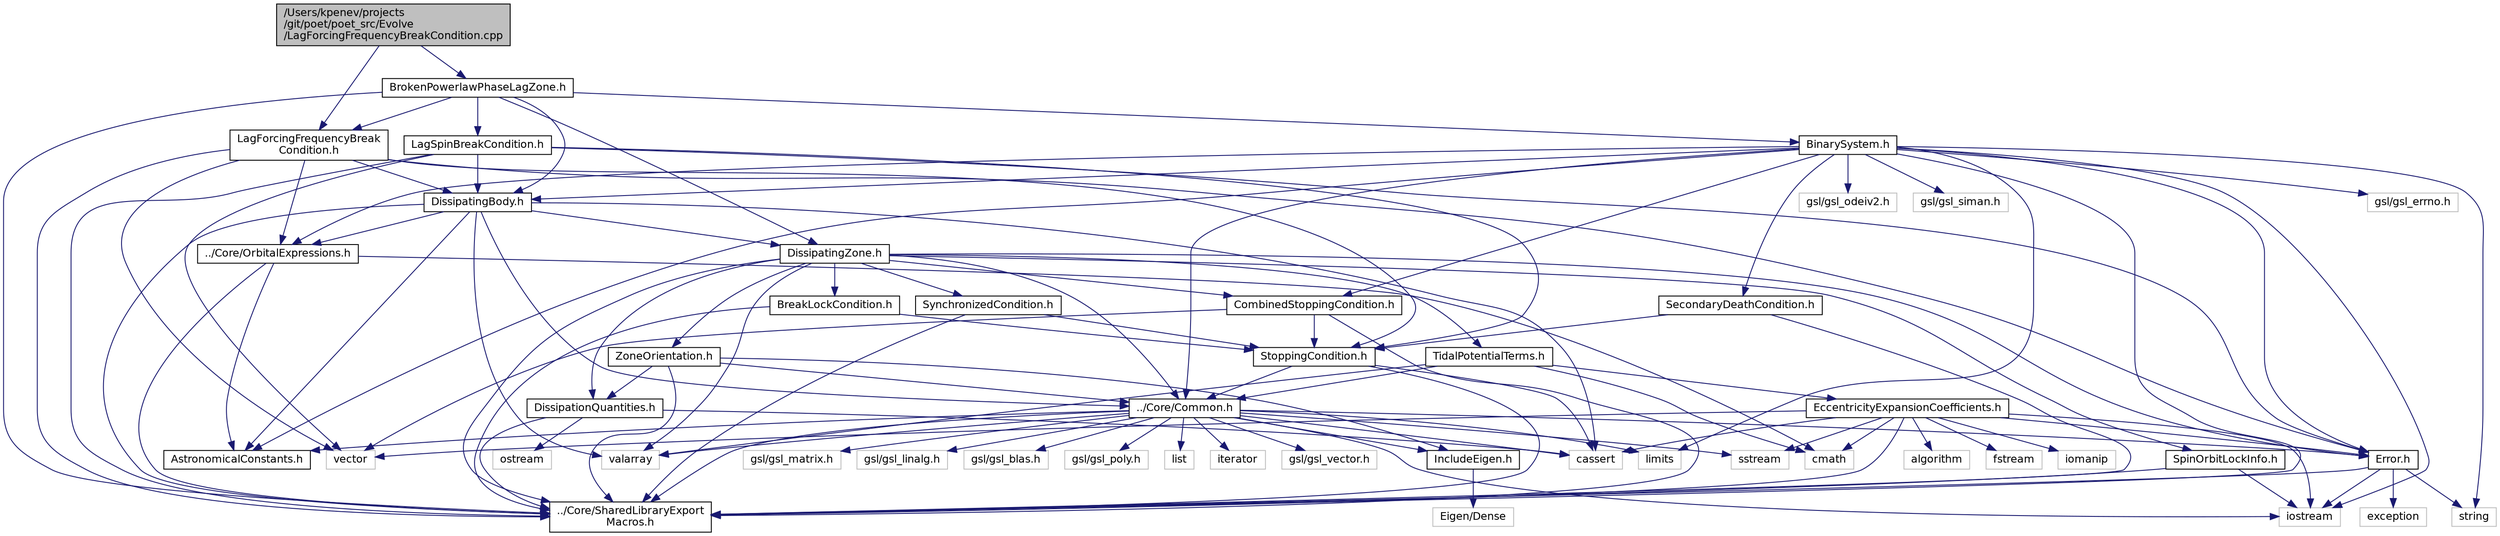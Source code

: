 digraph "/Users/kpenev/projects/git/poet/poet_src/Evolve/LagForcingFrequencyBreakCondition.cpp"
{
 // INTERACTIVE_SVG=YES
  edge [fontname="Helvetica",fontsize="12",labelfontname="Helvetica",labelfontsize="12"];
  node [fontname="Helvetica",fontsize="12",shape=record];
  Node0 [label="/Users/kpenev/projects\l/git/poet/poet_src/Evolve\l/LagForcingFrequencyBreakCondition.cpp",height=0.2,width=0.4,color="black", fillcolor="grey75", style="filled", fontcolor="black"];
  Node0 -> Node1 [color="midnightblue",fontsize="12",style="solid",fontname="Helvetica"];
  Node1 [label="LagForcingFrequencyBreak\lCondition.h",height=0.2,width=0.4,color="black", fillcolor="white", style="filled",URL="$LagForcingFrequencyBreakCondition_8h.html",tooltip="Declares a stopping condition satisfied when a forcing frequency reaches a critical value..."];
  Node1 -> Node2 [color="midnightblue",fontsize="12",style="solid",fontname="Helvetica"];
  Node2 [label="../Core/SharedLibraryExport\lMacros.h",height=0.2,width=0.4,color="black", fillcolor="white", style="filled",URL="$SharedLibraryExportMacros_8h_source.html"];
  Node1 -> Node3 [color="midnightblue",fontsize="12",style="solid",fontname="Helvetica"];
  Node3 [label="StoppingCondition.h",height=0.2,width=0.4,color="black", fillcolor="white", style="filled",URL="$StoppingCondition_8h.html",tooltip="Defines the various stopping conditions needed by OrbitSolver. "];
  Node3 -> Node2 [color="midnightblue",fontsize="12",style="solid",fontname="Helvetica"];
  Node3 -> Node4 [color="midnightblue",fontsize="12",style="solid",fontname="Helvetica"];
  Node4 [label="../Core/Common.h",height=0.2,width=0.4,color="black", fillcolor="white", style="filled",URL="$Core_2Common_8h.html",tooltip="Declaration of some general purpose utilities. "];
  Node4 -> Node5 [color="midnightblue",fontsize="12",style="solid",fontname="Helvetica"];
  Node5 [label="list",height=0.2,width=0.4,color="grey75", fillcolor="white", style="filled"];
  Node4 -> Node6 [color="midnightblue",fontsize="12",style="solid",fontname="Helvetica"];
  Node6 [label="valarray",height=0.2,width=0.4,color="grey75", fillcolor="white", style="filled"];
  Node4 -> Node7 [color="midnightblue",fontsize="12",style="solid",fontname="Helvetica"];
  Node7 [label="limits",height=0.2,width=0.4,color="grey75", fillcolor="white", style="filled"];
  Node4 -> Node8 [color="midnightblue",fontsize="12",style="solid",fontname="Helvetica"];
  Node8 [label="sstream",height=0.2,width=0.4,color="grey75", fillcolor="white", style="filled"];
  Node4 -> Node9 [color="midnightblue",fontsize="12",style="solid",fontname="Helvetica"];
  Node9 [label="iostream",height=0.2,width=0.4,color="grey75", fillcolor="white", style="filled"];
  Node4 -> Node10 [color="midnightblue",fontsize="12",style="solid",fontname="Helvetica"];
  Node10 [label="iterator",height=0.2,width=0.4,color="grey75", fillcolor="white", style="filled"];
  Node4 -> Node11 [color="midnightblue",fontsize="12",style="solid",fontname="Helvetica"];
  Node11 [label="gsl/gsl_vector.h",height=0.2,width=0.4,color="grey75", fillcolor="white", style="filled"];
  Node4 -> Node12 [color="midnightblue",fontsize="12",style="solid",fontname="Helvetica"];
  Node12 [label="gsl/gsl_matrix.h",height=0.2,width=0.4,color="grey75", fillcolor="white", style="filled"];
  Node4 -> Node13 [color="midnightblue",fontsize="12",style="solid",fontname="Helvetica"];
  Node13 [label="gsl/gsl_linalg.h",height=0.2,width=0.4,color="grey75", fillcolor="white", style="filled"];
  Node4 -> Node14 [color="midnightblue",fontsize="12",style="solid",fontname="Helvetica"];
  Node14 [label="gsl/gsl_blas.h",height=0.2,width=0.4,color="grey75", fillcolor="white", style="filled"];
  Node4 -> Node15 [color="midnightblue",fontsize="12",style="solid",fontname="Helvetica"];
  Node15 [label="gsl/gsl_poly.h",height=0.2,width=0.4,color="grey75", fillcolor="white", style="filled"];
  Node4 -> Node16 [color="midnightblue",fontsize="12",style="solid",fontname="Helvetica"];
  Node16 [label="cassert",height=0.2,width=0.4,color="grey75", fillcolor="white", style="filled"];
  Node4 -> Node2 [color="midnightblue",fontsize="12",style="solid",fontname="Helvetica"];
  Node4 -> Node17 [color="midnightblue",fontsize="12",style="solid",fontname="Helvetica"];
  Node17 [label="Error.h",height=0.2,width=0.4,color="black", fillcolor="white", style="filled",URL="$Error_8h.html",tooltip="Defines the exception hierarchy used by this code. "];
  Node17 -> Node2 [color="midnightblue",fontsize="12",style="solid",fontname="Helvetica"];
  Node17 -> Node9 [color="midnightblue",fontsize="12",style="solid",fontname="Helvetica"];
  Node17 -> Node18 [color="midnightblue",fontsize="12",style="solid",fontname="Helvetica"];
  Node18 [label="exception",height=0.2,width=0.4,color="grey75", fillcolor="white", style="filled"];
  Node17 -> Node19 [color="midnightblue",fontsize="12",style="solid",fontname="Helvetica"];
  Node19 [label="string",height=0.2,width=0.4,color="grey75", fillcolor="white", style="filled"];
  Node4 -> Node20 [color="midnightblue",fontsize="12",style="solid",fontname="Helvetica"];
  Node20 [label="AstronomicalConstants.h",height=0.2,width=0.4,color="black", fillcolor="white", style="filled",URL="$AstronomicalConstants_8h.html",tooltip="Defines various astronomical constants. "];
  Node4 -> Node21 [color="midnightblue",fontsize="12",style="solid",fontname="Helvetica"];
  Node21 [label="IncludeEigen.h",height=0.2,width=0.4,color="black", fillcolor="white", style="filled",URL="$IncludeEigen_8h_source.html"];
  Node21 -> Node22 [color="midnightblue",fontsize="12",style="solid",fontname="Helvetica"];
  Node22 [label="Eigen/Dense",height=0.2,width=0.4,color="grey75", fillcolor="white", style="filled"];
  Node3 -> Node16 [color="midnightblue",fontsize="12",style="solid",fontname="Helvetica"];
  Node1 -> Node23 [color="midnightblue",fontsize="12",style="solid",fontname="Helvetica"];
  Node23 [label="DissipatingBody.h",height=0.2,width=0.4,color="black", fillcolor="white", style="filled",URL="$DissipatingBody_8h.html",tooltip="Declares the DissipatingBody class. "];
  Node23 -> Node2 [color="midnightblue",fontsize="12",style="solid",fontname="Helvetica"];
  Node23 -> Node24 [color="midnightblue",fontsize="12",style="solid",fontname="Helvetica"];
  Node24 [label="DissipatingZone.h",height=0.2,width=0.4,color="black", fillcolor="white", style="filled",URL="$DissipatingZone_8h.html",tooltip="Declares a class representing one zone of a body dissipative to tidal distortions. "];
  Node24 -> Node25 [color="midnightblue",fontsize="12",style="solid",fontname="Helvetica"];
  Node25 [label="ZoneOrientation.h",height=0.2,width=0.4,color="black", fillcolor="white", style="filled",URL="$ZoneOrientation_8h.html",tooltip="Declares a class for orientations of zones of DissipatingBody objects. "];
  Node25 -> Node2 [color="midnightblue",fontsize="12",style="solid",fontname="Helvetica"];
  Node25 -> Node26 [color="midnightblue",fontsize="12",style="solid",fontname="Helvetica"];
  Node26 [label="DissipationQuantities.h",height=0.2,width=0.4,color="black", fillcolor="white", style="filled",URL="$DissipationQuantities_8h.html",tooltip="Declaration of enumerations of dissipation quantities and derivatives. "];
  Node26 -> Node2 [color="midnightblue",fontsize="12",style="solid",fontname="Helvetica"];
  Node26 -> Node27 [color="midnightblue",fontsize="12",style="solid",fontname="Helvetica"];
  Node27 [label="ostream",height=0.2,width=0.4,color="grey75", fillcolor="white", style="filled"];
  Node26 -> Node16 [color="midnightblue",fontsize="12",style="solid",fontname="Helvetica"];
  Node25 -> Node4 [color="midnightblue",fontsize="12",style="solid",fontname="Helvetica"];
  Node25 -> Node21 [color="midnightblue",fontsize="12",style="solid",fontname="Helvetica"];
  Node24 -> Node2 [color="midnightblue",fontsize="12",style="solid",fontname="Helvetica"];
  Node24 -> Node17 [color="midnightblue",fontsize="12",style="solid",fontname="Helvetica"];
  Node24 -> Node28 [color="midnightblue",fontsize="12",style="solid",fontname="Helvetica"];
  Node28 [label="TidalPotentialTerms.h",height=0.2,width=0.4,color="black", fillcolor="white", style="filled",URL="$TidalPotentialTerms_8h.html",tooltip="Declare an interface for evaluating the expansion of the tidal potential. "];
  Node28 -> Node29 [color="midnightblue",fontsize="12",style="solid",fontname="Helvetica"];
  Node29 [label="cmath",height=0.2,width=0.4,color="grey75", fillcolor="white", style="filled"];
  Node28 -> Node6 [color="midnightblue",fontsize="12",style="solid",fontname="Helvetica"];
  Node28 -> Node30 [color="midnightblue",fontsize="12",style="solid",fontname="Helvetica"];
  Node30 [label="EccentricityExpansionCoefficients.h",height=0.2,width=0.4,color="black", fillcolor="white", style="filled",URL="$EccentricityExpansionCoefficients_8h.html",tooltip="Declares a class which provides the [  coefficients]{InclinationEccentricity_pms1}. "];
  Node30 -> Node2 [color="midnightblue",fontsize="12",style="solid",fontname="Helvetica"];
  Node30 -> Node17 [color="midnightblue",fontsize="12",style="solid",fontname="Helvetica"];
  Node30 -> Node31 [color="midnightblue",fontsize="12",style="solid",fontname="Helvetica"];
  Node31 [label="vector",height=0.2,width=0.4,color="grey75", fillcolor="white", style="filled"];
  Node30 -> Node32 [color="midnightblue",fontsize="12",style="solid",fontname="Helvetica"];
  Node32 [label="fstream",height=0.2,width=0.4,color="grey75", fillcolor="white", style="filled"];
  Node30 -> Node33 [color="midnightblue",fontsize="12",style="solid",fontname="Helvetica"];
  Node33 [label="iomanip",height=0.2,width=0.4,color="grey75", fillcolor="white", style="filled"];
  Node30 -> Node29 [color="midnightblue",fontsize="12",style="solid",fontname="Helvetica"];
  Node30 -> Node9 [color="midnightblue",fontsize="12",style="solid",fontname="Helvetica"];
  Node30 -> Node8 [color="midnightblue",fontsize="12",style="solid",fontname="Helvetica"];
  Node30 -> Node16 [color="midnightblue",fontsize="12",style="solid",fontname="Helvetica"];
  Node30 -> Node34 [color="midnightblue",fontsize="12",style="solid",fontname="Helvetica"];
  Node34 [label="algorithm",height=0.2,width=0.4,color="grey75", fillcolor="white", style="filled"];
  Node28 -> Node4 [color="midnightblue",fontsize="12",style="solid",fontname="Helvetica"];
  Node24 -> Node26 [color="midnightblue",fontsize="12",style="solid",fontname="Helvetica"];
  Node24 -> Node35 [color="midnightblue",fontsize="12",style="solid",fontname="Helvetica"];
  Node35 [label="SpinOrbitLockInfo.h",height=0.2,width=0.4,color="black", fillcolor="white", style="filled",URL="$SpinOrbitLockInfo_8h.html",tooltip="Defines the SpinOrbitLockInfo class. "];
  Node35 -> Node2 [color="midnightblue",fontsize="12",style="solid",fontname="Helvetica"];
  Node35 -> Node9 [color="midnightblue",fontsize="12",style="solid",fontname="Helvetica"];
  Node24 -> Node36 [color="midnightblue",fontsize="12",style="solid",fontname="Helvetica"];
  Node36 [label="CombinedStoppingCondition.h",height=0.2,width=0.4,color="black", fillcolor="white", style="filled",URL="$CombinedStoppingCondition_8h.html",tooltip="Declares a class for a stopping condition that combines other stopping conditions. "];
  Node36 -> Node2 [color="midnightblue",fontsize="12",style="solid",fontname="Helvetica"];
  Node36 -> Node3 [color="midnightblue",fontsize="12",style="solid",fontname="Helvetica"];
  Node36 -> Node31 [color="midnightblue",fontsize="12",style="solid",fontname="Helvetica"];
  Node24 -> Node37 [color="midnightblue",fontsize="12",style="solid",fontname="Helvetica"];
  Node37 [label="BreakLockCondition.h",height=0.2,width=0.4,color="black", fillcolor="white", style="filled",URL="$BreakLockCondition_8h.html",tooltip="Declares a class for a stopping condition monitoring when a locked zone loses the lock..."];
  Node37 -> Node2 [color="midnightblue",fontsize="12",style="solid",fontname="Helvetica"];
  Node37 -> Node3 [color="midnightblue",fontsize="12",style="solid",fontname="Helvetica"];
  Node24 -> Node38 [color="midnightblue",fontsize="12",style="solid",fontname="Helvetica"];
  Node38 [label="SynchronizedCondition.h",height=0.2,width=0.4,color="black", fillcolor="white", style="filled",URL="$SynchronizedCondition_8h.html",tooltip="Declares a stopping condition monitoring spin-orbit synchronization. "];
  Node38 -> Node2 [color="midnightblue",fontsize="12",style="solid",fontname="Helvetica"];
  Node38 -> Node3 [color="midnightblue",fontsize="12",style="solid",fontname="Helvetica"];
  Node24 -> Node4 [color="midnightblue",fontsize="12",style="solid",fontname="Helvetica"];
  Node24 -> Node6 [color="midnightblue",fontsize="12",style="solid",fontname="Helvetica"];
  Node23 -> Node39 [color="midnightblue",fontsize="12",style="solid",fontname="Helvetica"];
  Node39 [label="../Core/OrbitalExpressions.h",height=0.2,width=0.4,color="black", fillcolor="white", style="filled",URL="$OrbitalExpressions_8h.html",tooltip="A collection of functions which calculate various quantities for two body orbits. ..."];
  Node39 -> Node2 [color="midnightblue",fontsize="12",style="solid",fontname="Helvetica"];
  Node39 -> Node29 [color="midnightblue",fontsize="12",style="solid",fontname="Helvetica"];
  Node39 -> Node20 [color="midnightblue",fontsize="12",style="solid",fontname="Helvetica"];
  Node23 -> Node20 [color="midnightblue",fontsize="12",style="solid",fontname="Helvetica"];
  Node23 -> Node4 [color="midnightblue",fontsize="12",style="solid",fontname="Helvetica"];
  Node23 -> Node6 [color="midnightblue",fontsize="12",style="solid",fontname="Helvetica"];
  Node23 -> Node16 [color="midnightblue",fontsize="12",style="solid",fontname="Helvetica"];
  Node1 -> Node39 [color="midnightblue",fontsize="12",style="solid",fontname="Helvetica"];
  Node1 -> Node17 [color="midnightblue",fontsize="12",style="solid",fontname="Helvetica"];
  Node1 -> Node31 [color="midnightblue",fontsize="12",style="solid",fontname="Helvetica"];
  Node0 -> Node40 [color="midnightblue",fontsize="12",style="solid",fontname="Helvetica"];
  Node40 [label="BrokenPowerlawPhaseLagZone.h",height=0.2,width=0.4,color="black", fillcolor="white", style="filled",URL="$BrokenPowerlawPhaseLagZone_8h.html",tooltip="Declares the class that provides the phase lag function to DissipatingZone objects. "];
  Node40 -> Node2 [color="midnightblue",fontsize="12",style="solid",fontname="Helvetica"];
  Node40 -> Node24 [color="midnightblue",fontsize="12",style="solid",fontname="Helvetica"];
  Node40 -> Node23 [color="midnightblue",fontsize="12",style="solid",fontname="Helvetica"];
  Node40 -> Node41 [color="midnightblue",fontsize="12",style="solid",fontname="Helvetica"];
  Node41 [label="BinarySystem.h",height=0.2,width=0.4,color="black", fillcolor="white", style="filled",URL="$BinarySystem_8h.html",tooltip="Defines the BinarySystem class. "];
  Node41 -> Node2 [color="midnightblue",fontsize="12",style="solid",fontname="Helvetica"];
  Node41 -> Node23 [color="midnightblue",fontsize="12",style="solid",fontname="Helvetica"];
  Node41 -> Node36 [color="midnightblue",fontsize="12",style="solid",fontname="Helvetica"];
  Node41 -> Node42 [color="midnightblue",fontsize="12",style="solid",fontname="Helvetica"];
  Node42 [label="SecondaryDeathCondition.h",height=0.2,width=0.4,color="black", fillcolor="white", style="filled",URL="$SecondaryDeathCondition_8h.html",tooltip="Declares a stopping condition class monitoring for the death of the secondary object. "];
  Node42 -> Node2 [color="midnightblue",fontsize="12",style="solid",fontname="Helvetica"];
  Node42 -> Node3 [color="midnightblue",fontsize="12",style="solid",fontname="Helvetica"];
  Node41 -> Node20 [color="midnightblue",fontsize="12",style="solid",fontname="Helvetica"];
  Node41 -> Node4 [color="midnightblue",fontsize="12",style="solid",fontname="Helvetica"];
  Node41 -> Node39 [color="midnightblue",fontsize="12",style="solid",fontname="Helvetica"];
  Node41 -> Node17 [color="midnightblue",fontsize="12",style="solid",fontname="Helvetica"];
  Node41 -> Node43 [color="midnightblue",fontsize="12",style="solid",fontname="Helvetica"];
  Node43 [label="gsl/gsl_errno.h",height=0.2,width=0.4,color="grey75", fillcolor="white", style="filled"];
  Node41 -> Node44 [color="midnightblue",fontsize="12",style="solid",fontname="Helvetica"];
  Node44 [label="gsl/gsl_odeiv2.h",height=0.2,width=0.4,color="grey75", fillcolor="white", style="filled"];
  Node41 -> Node45 [color="midnightblue",fontsize="12",style="solid",fontname="Helvetica"];
  Node45 [label="gsl/gsl_siman.h",height=0.2,width=0.4,color="grey75", fillcolor="white", style="filled"];
  Node41 -> Node19 [color="midnightblue",fontsize="12",style="solid",fontname="Helvetica"];
  Node41 -> Node7 [color="midnightblue",fontsize="12",style="solid",fontname="Helvetica"];
  Node41 -> Node9 [color="midnightblue",fontsize="12",style="solid",fontname="Helvetica"];
  Node40 -> Node1 [color="midnightblue",fontsize="12",style="solid",fontname="Helvetica"];
  Node40 -> Node46 [color="midnightblue",fontsize="12",style="solid",fontname="Helvetica"];
  Node46 [label="LagSpinBreakCondition.h",height=0.2,width=0.4,color="black", fillcolor="white", style="filled",URL="$LagSpinBreakCondition_8h.html",tooltip="Declares a stopping condition monitoring for critical spin frequencies. "];
  Node46 -> Node2 [color="midnightblue",fontsize="12",style="solid",fontname="Helvetica"];
  Node46 -> Node3 [color="midnightblue",fontsize="12",style="solid",fontname="Helvetica"];
  Node46 -> Node23 [color="midnightblue",fontsize="12",style="solid",fontname="Helvetica"];
  Node46 -> Node17 [color="midnightblue",fontsize="12",style="solid",fontname="Helvetica"];
  Node46 -> Node31 [color="midnightblue",fontsize="12",style="solid",fontname="Helvetica"];
}
